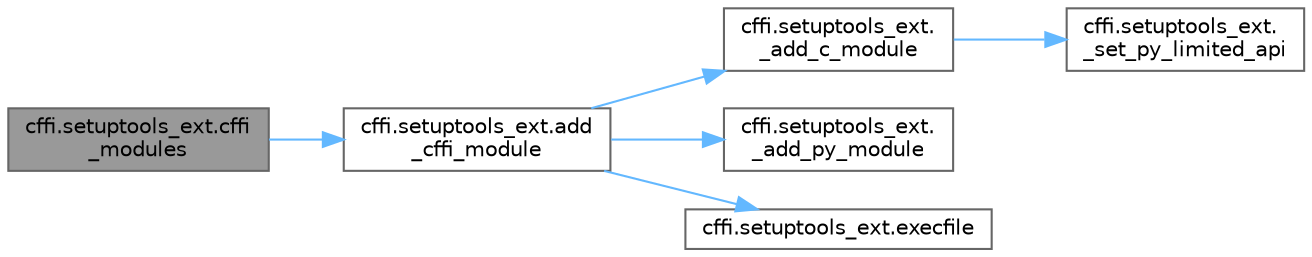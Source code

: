digraph "cffi.setuptools_ext.cffi_modules"
{
 // LATEX_PDF_SIZE
  bgcolor="transparent";
  edge [fontname=Helvetica,fontsize=10,labelfontname=Helvetica,labelfontsize=10];
  node [fontname=Helvetica,fontsize=10,shape=box,height=0.2,width=0.4];
  rankdir="LR";
  Node1 [id="Node000001",label="cffi.setuptools_ext.cffi\l_modules",height=0.2,width=0.4,color="gray40", fillcolor="grey60", style="filled", fontcolor="black",tooltip=" "];
  Node1 -> Node2 [id="edge1_Node000001_Node000002",color="steelblue1",style="solid",tooltip=" "];
  Node2 [id="Node000002",label="cffi.setuptools_ext.add\l_cffi_module",height=0.2,width=0.4,color="grey40", fillcolor="white", style="filled",URL="$namespacecffi_1_1setuptools__ext.html#af4eac287d621ef5502abad04ab3d71cc",tooltip=" "];
  Node2 -> Node3 [id="edge2_Node000002_Node000003",color="steelblue1",style="solid",tooltip=" "];
  Node3 [id="Node000003",label="cffi.setuptools_ext.\l_add_c_module",height=0.2,width=0.4,color="grey40", fillcolor="white", style="filled",URL="$namespacecffi_1_1setuptools__ext.html#a5fe8d16f654a3f828ff86965797a7221",tooltip=" "];
  Node3 -> Node4 [id="edge3_Node000003_Node000004",color="steelblue1",style="solid",tooltip=" "];
  Node4 [id="Node000004",label="cffi.setuptools_ext.\l_set_py_limited_api",height=0.2,width=0.4,color="grey40", fillcolor="white", style="filled",URL="$namespacecffi_1_1setuptools__ext.html#a024627f254916acaeb230889cf761af8",tooltip=" "];
  Node2 -> Node5 [id="edge4_Node000002_Node000005",color="steelblue1",style="solid",tooltip=" "];
  Node5 [id="Node000005",label="cffi.setuptools_ext.\l_add_py_module",height=0.2,width=0.4,color="grey40", fillcolor="white", style="filled",URL="$namespacecffi_1_1setuptools__ext.html#ae6ff72374b940af35103aacf31cec2c5",tooltip=" "];
  Node2 -> Node6 [id="edge5_Node000002_Node000006",color="steelblue1",style="solid",tooltip=" "];
  Node6 [id="Node000006",label="cffi.setuptools_ext.execfile",height=0.2,width=0.4,color="grey40", fillcolor="white", style="filled",URL="$namespacecffi_1_1setuptools__ext.html#ad2fbe3373871483bd4d6e07c10eefa65",tooltip=" "];
}
